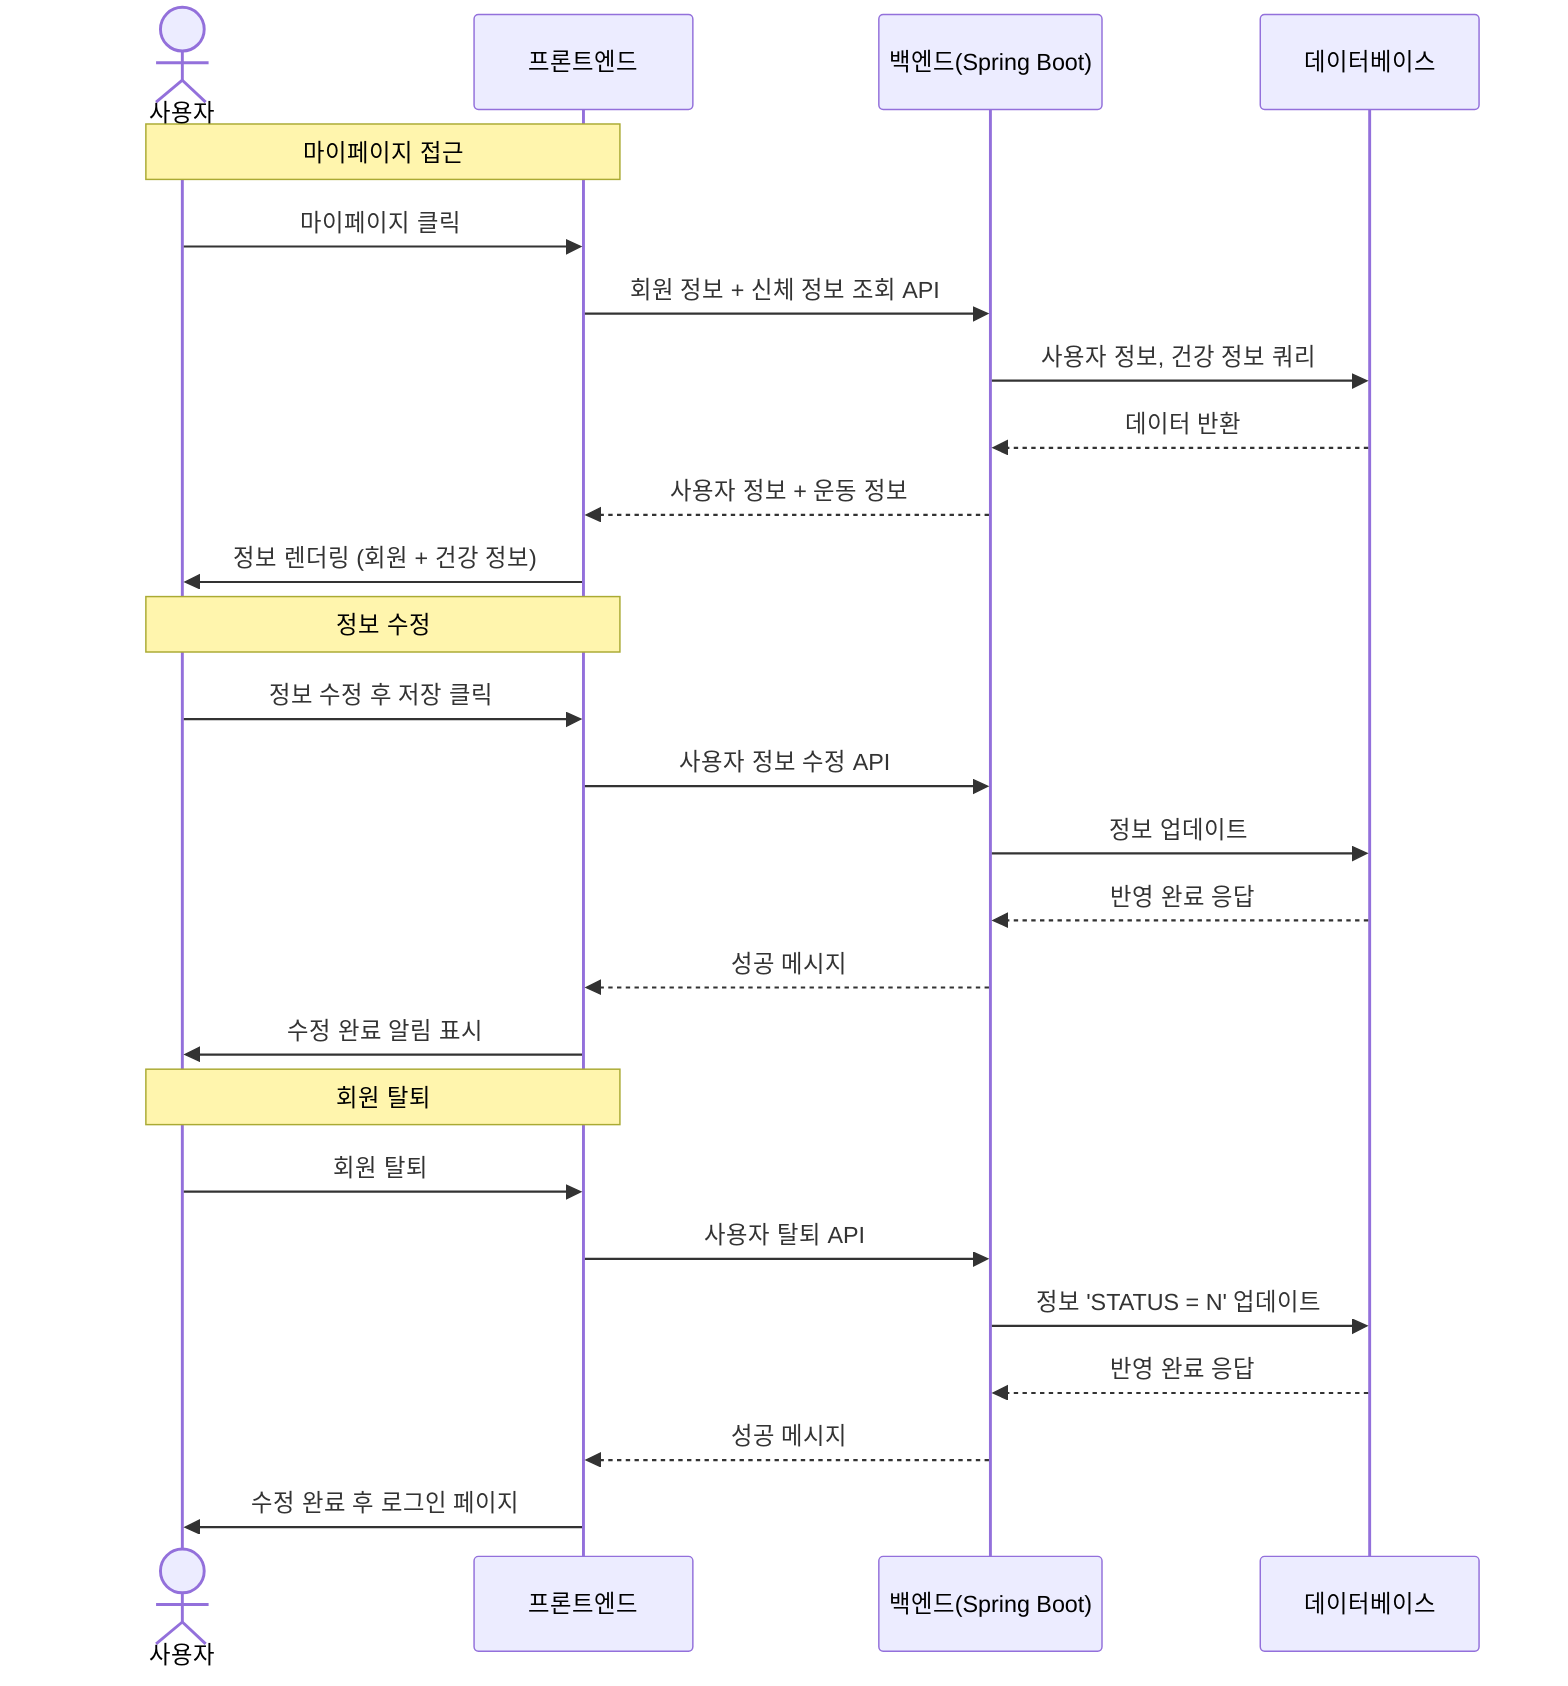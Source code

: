 sequenceDiagram
    actor User as 사용자
    participant Frontend as 프론트엔드
    participant SpringBoot as 백엔드(Spring Boot)
    participant DB as 데이터베이스

    Note over User, Frontend: 마이페이지 접근

    User->>Frontend: 마이페이지 클릭
    Frontend->>SpringBoot: 회원 정보 + 신체 정보 조회 API
    SpringBoot->>DB: 사용자 정보, 건강 정보 쿼리
    DB-->>SpringBoot: 데이터 반환
    SpringBoot-->>Frontend: 사용자 정보 + 운동 정보
    Frontend->>User: 정보 렌더링 (회원 + 건강 정보)

    Note over User, Frontend: 정보 수정

    User->>Frontend: 정보 수정 후 저장 클릭
    Frontend->>SpringBoot: 사용자 정보 수정 API
    SpringBoot->>DB: 정보 업데이트
    DB-->>SpringBoot: 반영 완료 응답
    SpringBoot-->>Frontend: 성공 메시지
    Frontend->>User: 수정 완료 알림 표시

    Note over User, Frontend: 회원 탈퇴

    User->>Frontend: 회원 탈퇴
    Frontend->>SpringBoot: 사용자 탈퇴 API
    SpringBoot->>DB: 정보 'STATUS = N' 업데이트
    DB-->>SpringBoot: 반영 완료 응답
    SpringBoot-->>Frontend: 성공 메시지
    Frontend->>User: 수정 완료 후 로그인 페이지